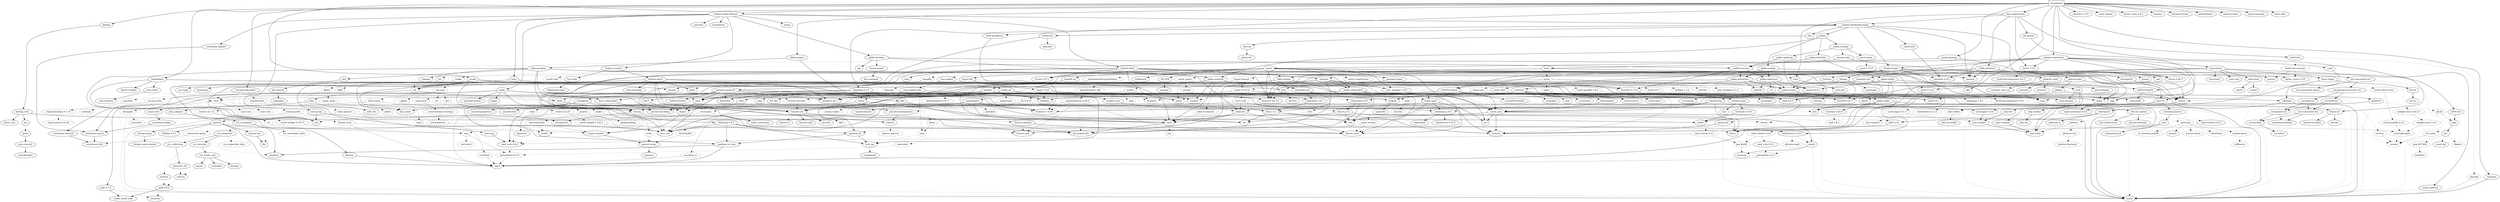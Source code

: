 digraph {
    0 [ label = "cat-gateway" shape = box]
    1 [ label = "anyhow" ]
    2 [ label = "base64 0.22.1" ]
    3 [ label = "bb8" ]
    4 [ label = "bb8-postgres" ]
    5 [ label = "bech32 0.11.0" ]
    6 [ label = "blake2b_simd" ]
    7 [ label = "build-info" ]
    8 [ label = "bytes" ]
    9 [ label = "c509-certificate" ]
    10 [ label = "cardano-blockchain-types" ]
    11 [ label = "cardano-chain-follower" ]
    12 [ label = "catalyst-signed-doc" ]
    13 [ label = "catalyst-types" ]
    14 [ label = "chrono" ]
    15 [ label = "clap" ]
    16 [ label = "const_format" ]
    17 [ label = "cpu-time" ]
    18 [ label = "crossbeam-skiplist" ]
    19 [ label = "darling" ]
    20 [ label = "dashmap 6.1.0" ]
    21 [ label = "derive_more 2.0.1" ]
    22 [ label = "dotenvy" ]
    23 [ label = "duration-string" ]
    24 [ label = "ed25519-dalek" ]
    25 [ label = "futures" ]
    26 [ label = "gethostname" ]
    27 [ label = "handlebars" ]
    28 [ label = "hex" ]
    29 [ label = "local-ip-address" ]
    30 [ label = "memory-stats" ]
    31 [ label = "mime" ]
    32 [ label = "minicbor 0.25.1" ]
    33 [ label = "minijinja" ]
    34 [ label = "moka" ]
    35 [ label = "num-bigint 0.4.6" ]
    36 [ label = "num-traits" ]
    37 [ label = "openssl" ]
    38 [ label = "pallas" ]
    39 [ label = "pallas-traverse" ]
    40 [ label = "panic-message" ]
    41 [ label = "poem" ]
    42 [ label = "poem-openapi" ]
    43 [ label = "prometheus" ]
    44 [ label = "rand 0.8.5" ]
    45 [ label = "rayon" ]
    46 [ label = "rbac-registration" ]
    47 [ label = "regex" ]
    48 [ label = "rust-embed" ]
    49 [ label = "scylla" ]
    50 [ label = "serde_json" ]
    51 [ label = "stats_alloc" ]
    52 [ label = "strum 0.26.3" ]
    53 [ label = "thiserror 1.0.69" ]
    54 [ label = "tokio" ]
    55 [ label = "tokio-postgres" ]
    56 [ label = "tracing" ]
    57 [ label = "tracing-subscriber" ]
    58 [ label = "ulid" ]
    59 [ label = "url" ]
    60 [ label = "uuid" ]
    61 [ label = "x509-cert" ]
    62 [ label = "futures-util" ]
    63 [ label = "parking_lot" ]
    64 [ label = "arrayref" ]
    65 [ label = "arrayvec" ]
    66 [ label = "constant_time_eq" ]
    67 [ label = "bincode" style = dashed]
    68 [ label = "build-info-common" style = dashed]
    69 [ label = "asn1-rs" ]
    70 [ label = "bimap" ]
    71 [ label = "oid" ]
    72 [ label = "oid-registry" ]
    73 [ label = "once_cell" ]
    74 [ label = "serde" ]
    75 [ label = "thiserror 2.0.12" ]
    76 [ label = "cbork-utils" ]
    77 [ label = "dirs" ]
    78 [ label = "ouroboros" ]
    79 [ label = "crossbeam-channel" ]
    80 [ label = "crossbeam-epoch" ]
    81 [ label = "hickory-resolver" ]
    82 [ label = "http 1.3.1" ]
    83 [ label = "humantime" ]
    84 [ label = "memx" ]
    85 [ label = "mithril-client" ]
    86 [ label = "pallas-crypto" ]
    87 [ label = "pallas-hardano" ]
    88 [ label = "tar" ]
    89 [ label = "tracing-log" ]
    90 [ label = "ureq" ]
    91 [ label = "zstd" ]
    92 [ label = "brotli 7.0.0" ]
    93 [ label = "coset" ]
    94 [ label = "ed25519-bip32" ]
    95 [ label = "jsonpath-rust" ]
    96 [ label = "jsonschema" ]
    97 [ label = "base64-url" ]
    98 [ label = "fluent-uri" ]
    99 [ label = "fmmap" ]
    100 [ label = "orx-concurrent-vec" ]
    101 [ label = "strum 0.27.1" ]
    102 [ label = "clap_builder" ]
    103 [ label = "crossbeam-utils" ]
    104 [ label = "darling_core" ]
    105 [ label = "cfg-if" ]
    106 [ label = "hashbrown 0.14.5" ]
    107 [ label = "lock_api" ]
    108 [ label = "parking_lot_core" ]
    109 [ label = "curve25519-dalek" ]
    110 [ label = "ed25519" ]
    111 [ label = "rand_core 0.6.4" ]
    112 [ label = "sha2" ]
    113 [ label = "subtle" ]
    114 [ label = "zeroize" style = dashed]
    115 [ label = "futures-channel" ]
    116 [ label = "futures-core" ]
    117 [ label = "futures-executor" style = dashed]
    118 [ label = "futures-io" ]
    119 [ label = "futures-sink" ]
    120 [ label = "futures-task" ]
    121 [ label = "derive_builder" ]
    122 [ label = "log" ]
    123 [ label = "num-order" ]
    124 [ label = "pest" ]
    125 [ label = "half 2.6.0" ]
    126 [ label = "async-lock" style = dashed]
    127 [ label = "event-listener" style = dashed]
    128 [ label = "portable-atomic" ]
    129 [ label = "smallvec" ]
    130 [ label = "tagptr" ]
    131 [ label = "num-integer" ]
    132 [ label = "bitflags 2.9.1" ]
    133 [ label = "foreign-types" ]
    134 [ label = "libc" ]
    135 [ label = "openssl-sys" ]
    136 [ label = "pallas-addresses" ]
    137 [ label = "pallas-codec" ]
    138 [ label = "pallas-configs" ]
    139 [ label = "pallas-network" ]
    140 [ label = "pallas-primitives" ]
    141 [ label = "pallas-txbuilder" ]
    142 [ label = "pallas-utxorpc" ]
    143 [ label = "itertools 0.13.0" ]
    144 [ label = "async-compression" style = dashed]
    145 [ label = "cookie" style = dashed]
    146 [ label = "headers" ]
    147 [ label = "http-body-util" ]
    148 [ label = "hyper 1.6.0" ]
    149 [ label = "hyper-util" ]
    150 [ label = "mime_guess" style = dashed]
    151 [ label = "multer" style = dashed]
    152 [ label = "opentelemetry 0.27.1" style = dashed]
    153 [ label = "opentelemetry-prometheus" style = dashed]
    154 [ label = "percent-encoding" ]
    155 [ label = "pin-project-lite" ]
    156 [ label = "quick-xml" ]
    157 [ label = "rfc7239" ]
    158 [ label = "serde_urlencoded" ]
    159 [ label = "serde_yaml" ]
    160 [ label = "sync_wrapper 1.0.2" ]
    161 [ label = "tempfile" style = dashed]
    162 [ label = "time" style = dashed]
    163 [ label = "tokio-stream" ]
    164 [ label = "tokio-util" ]
    165 [ label = "wildmatch" ]
    166 [ label = "derive_more 1.0.0" ]
    167 [ label = "indexmap 2.9.0" ]
    168 [ label = "fnv" ]
    169 [ label = "lazy_static" ]
    170 [ label = "memchr" ]
    171 [ label = "protobuf" style = dashed]
    172 [ label = "rand_chacha 0.3.1" style = dashed]
    173 [ label = "either" ]
    174 [ label = "rayon-core" ]
    175 [ label = "der-parser" ]
    176 [ label = "aho-corasick" style = dashed]
    177 [ label = "regex-automata 0.4.9" ]
    178 [ label = "regex-syntax 0.8.5" ]
    179 [ label = "rust-embed-utils" ]
    180 [ label = "walkdir" ]
    181 [ label = "arc-swap" ]
    182 [ label = "byteorder" ]
    183 [ label = "dashmap 5.5.3" ]
    184 [ label = "histogram" ]
    185 [ label = "lz4_flex" ]
    186 [ label = "rand_pcg" ]
    187 [ label = "scylla-cql" ]
    188 [ label = "snap" ]
    189 [ label = "socket2" ]
    190 [ label = "tokio-openssl" style = dashed]
    191 [ label = "itoa" ]
    192 [ label = "ryu" ]
    193 [ label = "mio" style = dashed]
    194 [ label = "fallible-iterator" ]
    195 [ label = "phf" ]
    196 [ label = "postgres-protocol" ]
    197 [ label = "postgres-types" ]
    198 [ label = "rand 0.9.1" ]
    199 [ label = "whoami" ]
    200 [ label = "tracing-core" ]
    201 [ label = "matchers" style = dashed]
    202 [ label = "nu-ansi-term" style = dashed]
    203 [ label = "sharded-slab" style = dashed]
    204 [ label = "thread_local" style = dashed]
    205 [ label = "tracing-serde" style = dashed]
    206 [ label = "form_urlencoded" ]
    207 [ label = "idna" ]
    208 [ label = "const-oid" ]
    209 [ label = "der" ]
    210 [ label = "spki" ]
    211 [ label = "tls_codec" style = dashed]
    212 [ label = "pin-utils" ]
    213 [ label = "slab" style = dashed]
    214 [ label = "semver" ]
    215 [ label = "nom" ]
    216 [ label = "rusticata-macros" ]
    217 [ label = "dirs-sys" ]
    218 [ label = "aliasable" ]
    219 [ label = "static_assertions" ]
    220 [ label = "hickory-proto" ]
    221 [ label = "lru-cache" ]
    222 [ label = "resolv-conf" style = dashed]
    223 [ label = "rustls 0.21.12" style = dashed]
    224 [ label = "tokio-rustls" style = dashed]
    225 [ label = "flate2" style = dashed]
    226 [ label = "flume" style = dashed]
    227 [ label = "reqwest" ]
    228 [ label = "slog" ]
    229 [ label = "cryptoxide" ]
    230 [ label = "binary-layout" ]
    231 [ label = "tap" ]
    232 [ label = "filetime" ]
    233 [ label = "rustls 0.23.27" style = dashed]
    234 [ label = "rustls-native-certs" style = dashed]
    235 [ label = "rustls-pki-types" style = dashed]
    236 [ label = "webpki-roots 0.26.11" style = dashed]
    237 [ label = "zstd-safe" ]
    238 [ label = "alloc-no-stdlib" ]
    239 [ label = "alloc-stdlib" style = dashed]
    240 [ label = "brotli-decompressor 4.0.3" ]
    241 [ label = "ciborium" ]
    242 [ label = "ciborium-io" ]
    243 [ label = "ahash" ]
    244 [ label = "bytecount" ]
    245 [ label = "email_address" ]
    246 [ label = "fancy-regex" ]
    247 [ label = "fraction" ]
    248 [ label = "num-cmp" ]
    249 [ label = "referencing" ]
    250 [ label = "uuid-simd" ]
    251 [ label = "borrow-or-share" ]
    252 [ label = "ref-cast" ]
    253 [ label = "fs4" style = dashed]
    254 [ label = "memmap2" ]
    255 [ label = "parse-display" ]
    256 [ label = "orx-concurrent-option" ]
    257 [ label = "orx-fixed-vec" ]
    258 [ label = "orx-pinned-concurrent-col" ]
    259 [ label = "orx-pinned-vec" ]
    260 [ label = "orx-pseudo-default" ]
    261 [ label = "orx-split-vec" ]
    262 [ label = "anstream" style = dashed]
    263 [ label = "anstyle" ]
    264 [ label = "clap_lex" ]
    265 [ label = "strsim" style = dashed]
    266 [ label = "ident_case" ]
    267 [ label = "proc-macro2" ]
    268 [ label = "quote" ]
    269 [ label = "syn" ]
    270 [ label = "allocator-api2" style = dashed]
    271 [ label = "scopeguard" ]
    272 [ label = "digest" ]
    273 [ label = "pkcs8" style = dashed]
    274 [ label = "signature" ]
    275 [ label = "getrandom 0.2.16" style = dashed]
    276 [ label = "num-modular" ]
    277 [ label = "ucd-trie" ]
    278 [ label = "event-listener-strategy" style = dashed]
    279 [ label = "concurrent-queue" style = dashed]
    280 [ label = "foreign-types-shared" ]
    281 [ label = "base58" ]
    282 [ label = "bech32 0.9.1" ]
    283 [ label = "crc" ]
    284 [ label = "minicbor 0.20.0" ]
    285 [ label = "num-rational" ]
    286 [ label = "serde_with" ]
    287 [ label = "criterion" ]
    288 [ label = "pallas-wallet" ]
    289 [ label = "pallas-applying" ]
    290 [ label = "prost-types" ]
    291 [ label = "utxorpc-spec" ]
    292 [ label = "brotli 8.0.1" style = dashed]
    293 [ label = "aes-gcm" style = dashed]
    294 [ label = "hkdf" style = dashed]
    295 [ label = "hmac" ]
    296 [ label = "headers-core" ]
    297 [ label = "httpdate" ]
    298 [ label = "sha1" ]
    299 [ label = "http-body 1.0.1" ]
    300 [ label = "h2 0.4.10" style = dashed]
    301 [ label = "httparse" style = dashed]
    302 [ label = "want" style = dashed]
    303 [ label = "ipnet" ]
    304 [ label = "tower-service" ]
    305 [ label = "unicase" style = dashed]
    306 [ label = "encoding_rs" style = dashed]
    307 [ label = "spin" style = dashed]
    308 [ label = "opentelemetry 0.24.0" style = dashed]
    309 [ label = "opentelemetry_sdk" style = dashed]
    310 [ label = "uncased" ]
    311 [ label = "unsafe-libyaml" ]
    312 [ label = "fastrand" style = dashed]
    313 [ label = "deranged" style = dashed]
    314 [ label = "num-conv" style = dashed]
    315 [ label = "powerfmt" style = dashed]
    316 [ label = "time-core" style = dashed]
    317 [ label = "equivalent" ]
    318 [ label = "hashbrown 0.15.4" ]
    319 [ label = "ppv-lite86" style = dashed]
    320 [ label = "crossbeam-deque" ]
    321 [ label = "same-file" ]
    322 [ label = "twox-hash" style = dashed]
    323 [ label = "bigdecimal" style = dashed]
    324 [ label = "num-bigint 0.3.3" style = dashed]
    325 [ label = "secrecy" style = dashed]
    326 [ label = "stable_deref_trait" ]
    327 [ label = "yoke 0.7.5" ]
    328 [ label = "phf_shared" ]
    329 [ label = "md-5" ]
    330 [ label = "stringprep" ]
    331 [ label = "rand_chacha 0.9.0" style = dashed]
    332 [ label = "rand_core 0.9.3" ]
    333 [ label = "regex-automata 0.1.10" style = dashed]
    334 [ label = "overload" style = dashed]
    335 [ label = "idna_adapter" ]
    336 [ label = "utf8_iter" ]
    337 [ label = "flagset" style = dashed]
    338 [ label = "pem-rfc7468" style = dashed]
    339 [ label = "base64ct" style = dashed]
    340 [ label = "minimal-lexical" ]
    341 [ label = "option-ext" ]
    342 [ label = "data-encoding" ]
    343 [ label = "rustls-pemfile 1.0.4" style = dashed]
    344 [ label = "tinyvec" ]
    345 [ label = "linked-hash-map" ]
    346 [ label = "ring" style = dashed]
    347 [ label = "rustls-webpki 0.101.7" style = dashed]
    348 [ label = "sct" style = dashed]
    349 [ label = "crc32fast" style = dashed]
    350 [ label = "miniz_oxide" style = dashed]
    351 [ label = "nanorand" style = dashed]
    352 [ label = "doc-comment" ]
    353 [ label = "rustls-webpki 0.103.3" style = dashed]
    354 [ label = "rustls-pemfile 2.2.0" style = dashed]
    355 [ label = "webpki-roots 1.0.0" style = dashed]
    356 [ label = "zstd-sys" ]
    357 [ label = "ciborium-ll" ]
    358 [ label = "getrandom 0.3.3" style = dashed]
    359 [ label = "zerocopy" ]
    360 [ label = "bit-set" ]
    361 [ label = "num" ]
    362 [ label = "outref" ]
    363 [ label = "vsimd" ]
    364 [ label = "orx-concurrent-iter" ]
    365 [ label = "orx-iterable" ]
    366 [ label = "anstyle-parse" style = dashed]
    367 [ label = "anstyle-query" style = dashed]
    368 [ label = "colorchoice" style = dashed]
    369 [ label = "is_terminal_polyfill" style = dashed]
    370 [ label = "utf8parse" style = dashed]
    371 [ label = "unicode-ident" ]
    372 [ label = "block-buffer" style = dashed]
    373 [ label = "crypto-common" ]
    374 [ label = "crc-catalog" ]
    375 [ label = "half 1.8.3" style = dashed]
    376 [ label = "indexmap 1.9.3" style = dashed]
    377 [ label = "anes" ]
    378 [ label = "cast" ]
    379 [ label = "criterion-plot" ]
    380 [ label = "is-terminal" ]
    381 [ label = "itertools 0.10.5" ]
    382 [ label = "oorandom" ]
    383 [ label = "plotters" style = dashed]
    384 [ label = "tinytemplate" ]
    385 [ label = "bip39" ]
    386 [ label = "prost 0.13.5" ]
    387 [ label = "pbjson" ]
    388 [ label = "pbjson-types" ]
    389 [ label = "prost 0.12.6" ]
    390 [ label = "tonic" ]
    391 [ label = "brotli-decompressor 5.0.0" style = dashed]
    392 [ label = "aead" style = dashed]
    393 [ label = "aes" style = dashed]
    394 [ label = "cipher" style = dashed]
    395 [ label = "ctr" style = dashed]
    396 [ label = "ghash" style = dashed]
    397 [ label = "atomic-waker" style = dashed]
    398 [ label = "try-lock" style = dashed]
    399 [ label = "glob" style = dashed]
    400 [ label = "libm" style = dashed]
    401 [ label = "zerofrom" ]
    402 [ label = "siphasher" ]
    403 [ label = "unicode-bidi" ]
    404 [ label = "unicode-normalization" ]
    405 [ label = "unicode-properties" ]
    406 [ label = "regex-syntax 0.6.29" style = dashed]
    407 [ label = "icu_normalizer" ]
    408 [ label = "icu_properties" ]
    409 [ label = "base64 0.21.7" ]
    410 [ label = "tinyvec_macros" style = dashed]
    411 [ label = "untrusted" style = dashed]
    412 [ label = "adler2" style = dashed]
    413 [ label = "bit-vec" ]
    414 [ label = "num-complex" ]
    415 [ label = "num-iter" ]
    416 [ label = "orx-self-or" ]
    417 [ label = "generic-array" ]
    418 [ label = "typenum" ]
    419 [ label = "hashbrown 0.12.3" style = dashed]
    420 [ label = "plotters-backend" style = dashed]
    421 [ label = "plotters-svg" style = dashed]
    422 [ label = "bitcoin_hashes" ]
    423 [ label = "async-stream" style = dashed]
    424 [ label = "axum" style = dashed]
    425 [ label = "h2 0.3.26" style = dashed]
    426 [ label = "http 0.2.12" ]
    427 [ label = "http-body 0.4.6" ]
    428 [ label = "hyper 0.14.32" style = dashed]
    429 [ label = "hyper-timeout" style = dashed]
    430 [ label = "pin-project" ]
    431 [ label = "tower" style = dashed]
    432 [ label = "tower-layer" ]
    433 [ label = "inout" style = dashed]
    434 [ label = "opaque-debug" style = dashed]
    435 [ label = "polyval" style = dashed]
    436 [ label = "icu_collections" ]
    437 [ label = "icu_normalizer_data" style = dashed]
    438 [ label = "icu_provider" ]
    439 [ label = "zerovec" ]
    440 [ label = "icu_locale_core" ]
    441 [ label = "icu_properties_data" style = dashed]
    442 [ label = "potential_utf" ]
    443 [ label = "zerotrie" ]
    444 [ label = "bitcoin-internals" ]
    445 [ label = "hex-conservative" ]
    446 [ label = "axum-core" style = dashed]
    447 [ label = "bitflags 1.3.2" style = dashed]
    448 [ label = "matchit" style = dashed]
    449 [ label = "sync_wrapper 0.1.2" style = dashed]
    450 [ label = "tokio-io-timeout" style = dashed]
    451 [ label = "universal-hash" style = dashed]
    452 [ label = "yoke 0.8.0" ]
    453 [ label = "tinystr" ]
    454 [ label = "writeable" ]
    455 [ label = "litemap" ]
    0 -> 4 [ ]
    0 -> 5 [ ]
    0 -> 7 [ ]
    0 -> 11 [ ]
    0 -> 12 [ ]
    0 -> 16 [ ]
    0 -> 19 [ ]
    0 -> 21 [ ]
    0 -> 22 [ ]
    0 -> 23 [ ]
    0 -> 26 [ ]
    0 -> 27 [ ]
    0 -> 29 [ ]
    0 -> 30 [ ]
    0 -> 33 [ ]
    0 -> 40 [ ]
    0 -> 42 [ ]
    0 -> 46 [ ]
    0 -> 49 [ ]
    0 -> 51 [ ]
    0 -> 57 [ ]
    0 -> 58 [ ]
    3 -> 62 [ ]
    3 -> 54 [ ]
    4 -> 3 [ ]
    4 -> 55 [ ]
    6 -> 64 [ ]
    6 -> 65 [ ]
    6 -> 66 [ ]
    7 -> 67 [ style = dotted]
    7 -> 68 [ style = dotted]
    9 -> 1 [ ]
    9 -> 70 [ ]
    9 -> 24 [ ]
    9 -> 28 [ ]
    9 -> 32 [ ]
    9 -> 71 [ ]
    9 -> 72 [ ]
    9 -> 73 [ ]
    9 -> 47 [ ]
    9 -> 52 [ ]
    9 -> 75 [ ]
    10 -> 1 [ ]
    10 -> 13 [ ]
    10 -> 76 [ ]
    10 -> 20 [ ]
    10 -> 77 [ ]
    10 -> 78 [ ]
    10 -> 38 [ ]
    10 -> 52 [ ]
    11 -> 10 [ ]
    11 -> 17 [ ]
    11 -> 18 [ ]
    11 -> 81 [ ]
    11 -> 83 [ ]
    11 -> 84 [ ]
    11 -> 85 [ ]
    11 -> 34 [ ]
    11 -> 87 [ ]
    11 -> 89 [ ]
    11 -> 90 [ ]
    12 -> 1 [ ]
    12 -> 92 [ ]
    12 -> 13 [ ]
    12 -> 15 [ ]
    12 -> 93 [ ]
    12 -> 94 [ ]
    12 -> 25 [ ]
    12 -> 95 [ ]
    12 -> 96 [ ]
    12 -> 52 [ ]
    13 -> 97 [ ]
    13 -> 6 [ ]
    13 -> 14 [ ]
    13 -> 24 [ ]
    13 -> 98 [ ]
    13 -> 99 [ ]
    13 -> 32 [ ]
    13 -> 100 [ ]
    13 -> 86 [ ]
    13 -> 101 [ ]
    13 -> 75 [ ]
    13 -> 56 [ ]
    13 -> 60 [ ]
    14 -> 36 [ ]
    14 -> 74 [ style = dotted]
    15 -> 102 [ ]
    18 -> 80 [ ]
    19 -> 104 [ ]
    20 -> 106 [ ]
    20 -> 107 [ ]
    20 -> 73 [ ]
    20 -> 108 [ ]
    20 -> 45 [ style = dotted]
    24 -> 109 [ ]
    24 -> 110 [ ]
    24 -> 112 [ ]
    25 -> 117 [ style = dotted]
    27 -> 121 [ ]
    27 -> 122 [ ]
    27 -> 123 [ ]
    27 -> 124 [ ]
    27 -> 50 [ ]
    29 -> 53 [ ]
    32 -> 125 [ style = dotted]
    33 -> 74 [ ]
    34 -> 126 [ style = dotted]
    34 -> 79 [ ]
    34 -> 80 [ ]
    34 -> 62 [ style = dotted]
    34 -> 63 [ ]
    34 -> 128 [ ]
    34 -> 130 [ ]
    34 -> 53 [ ]
    34 -> 60 [ ]
    35 -> 131 [ ]
    37 -> 132 [ ]
    37 -> 105 [ ]
    37 -> 133 [ ]
    37 -> 73 [ ]
    37 -> 135 [ ]
    38 -> 138 [ ]
    38 -> 139 [ ]
    38 -> 141 [ ]
    38 -> 142 [ ]
    39 -> 143 [ ]
    39 -> 136 [ ]
    39 -> 140 [ ]
    41 -> 144 [ style = dotted]
    41 -> 14 [ style = dotted]
    41 -> 145 [ style = dotted]
    41 -> 146 [ ]
    41 -> 28 [ style = dotted]
    41 -> 147 [ ]
    41 -> 149 [ ]
    41 -> 150 [ style = dotted]
    41 -> 151 [ style = dotted]
    41 -> 152 [ style = dotted]
    41 -> 153 [ style = dotted]
    41 -> 156 [ style = dotted]
    41 -> 47 [ ]
    41 -> 157 [ ]
    41 -> 48 [ style = dotted]
    41 -> 50 [ ]
    41 -> 158 [ ]
    41 -> 159 [ style = dotted]
    41 -> 160 [ ]
    41 -> 161 [ style = dotted]
    41 -> 75 [ ]
    41 -> 163 [ style = dotted]
    41 -> 165 [ ]
    42 -> 166 [ ]
    42 -> 41 [ ]
    42 -> 59 [ style = dotted]
    42 -> 60 [ style = dotted]
    43 -> 168 [ ]
    43 -> 169 [ ]
    43 -> 170 [ ]
    43 -> 63 [ ]
    43 -> 171 [ style = dotted]
    43 -> 53 [ ]
    44 -> 172 [ style = dotted]
    45 -> 173 [ ]
    45 -> 174 [ ]
    46 -> 92 [ ]
    46 -> 9 [ ]
    46 -> 10 [ ]
    46 -> 175 [ ]
    46 -> 61 [ ]
    46 -> 91 [ ]
    47 -> 177 [ ]
    48 -> 179 [ ]
    49 -> 181 [ ]
    49 -> 2 [ style = dotted]
    49 -> 183 [ ]
    49 -> 25 [ ]
    49 -> 184 [ ]
    49 -> 143 [ ]
    49 -> 169 [ ]
    49 -> 44 [ ]
    49 -> 186 [ ]
    49 -> 187 [ ]
    49 -> 159 [ style = dotted]
    49 -> 189 [ ]
    49 -> 190 [ style = dotted]
    49 -> 56 [ ]
    49 -> 59 [ style = dotted]
    50 -> 191 [ ]
    50 -> 170 [ ]
    50 -> 192 [ ]
    50 -> 74 [ ]
    54 -> 8 [ style = dotted]
    54 -> 193 [ style = dotted]
    54 -> 63 [ style = dotted]
    54 -> 155 [ ]
    55 -> 62 [ ]
    55 -> 122 [ ]
    55 -> 154 [ ]
    55 -> 195 [ ]
    55 -> 197 [ ]
    55 -> 164 [ ]
    55 -> 199 [ ]
    56 -> 122 [ style = dotted]
    56 -> 155 [ ]
    56 -> 200 [ ]
    57 -> 201 [ style = dotted]
    57 -> 202 [ style = dotted]
    57 -> 47 [ style = dotted]
    57 -> 50 [ style = dotted]
    57 -> 203 [ style = dotted]
    57 -> 129 [ style = dotted]
    57 -> 204 [ style = dotted]
    57 -> 162 [ style = dotted]
    57 -> 56 [ style = dotted]
    57 -> 89 [ style = dotted]
    57 -> 205 [ style = dotted]
    58 -> 198 [ style = dotted]
    58 -> 60 [ style = dotted]
    59 -> 206 [ ]
    59 -> 207 [ ]
    60 -> 74 [ style = dotted]
    61 -> 210 [ ]
    61 -> 211 [ style = dotted]
    62 -> 115 [ style = dotted]
    62 -> 118 [ style = dotted]
    62 -> 120 [ ]
    62 -> 170 [ style = dotted]
    62 -> 155 [ ]
    62 -> 212 [ ]
    62 -> 213 [ style = dotted]
    63 -> 107 [ ]
    63 -> 108 [ ]
    67 -> 74 [ style = dashed]
    68 -> 14 [ style = dashed]
    68 -> 166 [ style = dashed]
    68 -> 214 [ style = dashed]
    69 -> 36 [ ]
    69 -> 216 [ ]
    69 -> 53 [ ]
    72 -> 69 [ ]
    76 -> 32 [ ]
    77 -> 217 [ ]
    78 -> 218 [ ]
    78 -> 219 [ ]
    79 -> 103 [ ]
    80 -> 103 [ ]
    81 -> 220 [ ]
    81 -> 221 [ ]
    81 -> 222 [ style = dotted]
    82 -> 8 [ ]
    82 -> 168 [ ]
    82 -> 191 [ ]
    85 -> 1 [ ]
    85 -> 14 [ ]
    85 -> 225 [ style = dotted]
    85 -> 226 [ style = dotted]
    85 -> 25 [ ]
    85 -> 227 [ ]
    85 -> 214 [ ]
    85 -> 228 [ ]
    85 -> 101 [ ]
    85 -> 88 [ style = dotted]
    85 -> 75 [ ]
    85 -> 54 [ ]
    85 -> 60 [ ]
    85 -> 91 [ style = dotted]
    86 -> 229 [ ]
    86 -> 137 [ ]
    86 -> 111 [ ]
    87 -> 230 [ ]
    87 -> 139 [ ]
    87 -> 39 [ ]
    87 -> 231 [ ]
    88 -> 232 [ ]
    89 -> 122 [ ]
    89 -> 200 [ ]
    90 -> 2 [ ]
    90 -> 225 [ style = dotted]
    90 -> 233 [ style = dotted]
    90 -> 234 [ style = dotted]
    90 -> 59 [ ]
    90 -> 236 [ style = dotted]
    91 -> 237 [ ]
    92 -> 240 [ ]
    93 -> 241 [ ]
    94 -> 229 [ ]
    95 -> 124 [ ]
    95 -> 47 [ ]
    95 -> 50 [ ]
    96 -> 244 [ ]
    96 -> 245 [ ]
    96 -> 246 [ ]
    96 -> 247 [ ]
    96 -> 248 [ ]
    96 -> 249 [ ]
    96 -> 227 [ style = dotted]
    96 -> 250 [ ]
    97 -> 2 [ ]
    98 -> 251 [ ]
    98 -> 252 [ ]
    98 -> 74 [ style = dotted]
    99 -> 182 [ ]
    99 -> 253 [ style = dotted]
    99 -> 254 [ ]
    99 -> 255 [ ]
    100 -> 256 [ ]
    100 -> 258 [ ]
    100 -> 74 [ style = dotted]
    102 -> 262 [ style = dotted]
    102 -> 264 [ ]
    102 -> 265 [ style = dotted]
    104 -> 168 [ ]
    104 -> 266 [ ]
    104 -> 265 [ style = dotted]
    104 -> 269 [ ]
    106 -> 243 [ style = dotted]
    106 -> 270 [ style = dotted]
    107 -> 271 [ ]
    108 -> 105 [ ]
    108 -> 129 [ ]
    109 -> 272 [ style = dotted]
    109 -> 114 [ style = dotted]
    110 -> 273 [ style = dotted]
    110 -> 74 [ style = dotted]
    110 -> 274 [ ]
    111 -> 275 [ style = dotted]
    112 -> 272 [ ]
    115 -> 116 [ ]
    115 -> 119 [ style = dotted]
    117 -> 62 [ style = dashed]
    123 -> 276 [ ]
    124 -> 170 [ style = dotted]
    124 -> 75 [ style = dotted]
    124 -> 277 [ ]
    125 -> 105 [ ]
    126 -> 278 [ style = dashed]
    127 -> 279 [ style = dashed]
    127 -> 155 [ style = dashed]
    131 -> 36 [ ]
    133 -> 280 [ ]
    135 -> 134 [ ]
    136 -> 281 [ ]
    136 -> 282 [ ]
    136 -> 283 [ ]
    136 -> 86 [ ]
    137 -> 28 [ ]
    137 -> 284 [ ]
    137 -> 74 [ ]
    137 -> 53 [ ]
    138 -> 285 [ ]
    138 -> 136 [ ]
    138 -> 140 [ ]
    138 -> 286 [ ]
    139 -> 182 [ ]
    139 -> 143 [ ]
    139 -> 86 [ ]
    139 -> 44 [ ]
    139 -> 189 [ ]
    139 -> 54 [ ]
    139 -> 56 [ ]
    140 -> 281 [ ]
    140 -> 282 [ ]
    140 -> 287 [ ]
    140 -> 122 [ ]
    140 -> 86 [ ]
    141 -> 39 [ ]
    141 -> 288 [ ]
    142 -> 289 [ ]
    142 -> 290 [ ]
    142 -> 291 [ ]
    143 -> 173 [ ]
    144 -> 292 [ style = dotted]
    144 -> 225 [ style = dotted]
    144 -> 116 [ style = dashed]
    144 -> 170 [ style = dashed]
    144 -> 54 [ style = dotted]
    145 -> 293 [ style = dotted]
    145 -> 2 [ style = dotted]
    145 -> 294 [ style = dotted]
    145 -> 154 [ style = dotted]
    145 -> 44 [ style = dotted]
    145 -> 112 [ style = dotted]
    145 -> 162 [ style = dashed]
    146 -> 2 [ ]
    146 -> 296 [ ]
    146 -> 297 [ ]
    146 -> 31 [ ]
    146 -> 298 [ ]
    147 -> 116 [ ]
    147 -> 299 [ ]
    147 -> 155 [ ]
    148 -> 62 [ style = dotted]
    148 -> 300 [ style = dotted]
    148 -> 299 [ ]
    148 -> 301 [ style = dotted]
    148 -> 297 [ style = dotted]
    148 -> 302 [ style = dotted]
    149 -> 2 [ style = dotted]
    149 -> 148 [ ]
    149 -> 303 [ style = dotted]
    149 -> 134 [ style = dotted]
    149 -> 154 [ style = dotted]
    149 -> 189 [ style = dotted]
    149 -> 304 [ style = dotted]
    150 -> 31 [ style = dashed]
    150 -> 305 [ style = dashed]
    151 -> 306 [ style = dashed]
    151 -> 62 [ style = dashed]
    151 -> 82 [ style = dashed]
    151 -> 301 [ style = dashed]
    151 -> 31 [ style = dashed]
    151 -> 307 [ style = dashed]
    151 -> 54 [ style = dotted]
    152 -> 116 [ style = dotted]
    152 -> 119 [ style = dotted]
    152 -> 53 [ style = dotted]
    152 -> 56 [ style = dotted]
    153 -> 309 [ style = dashed]
    153 -> 43 [ style = dashed]
    156 -> 170 [ ]
    156 -> 74 [ style = dotted]
    157 -> 310 [ ]
    158 -> 206 [ ]
    158 -> 191 [ ]
    158 -> 192 [ ]
    158 -> 74 [ ]
    159 -> 167 [ ]
    159 -> 191 [ ]
    159 -> 192 [ ]
    159 -> 311 [ ]
    160 -> 116 [ style = dotted]
    161 -> 312 [ style = dashed]
    161 -> 73 [ style = dashed]
    162 -> 313 [ style = dashed]
    162 -> 191 [ style = dotted]
    162 -> 314 [ style = dashed]
    162 -> 316 [ style = dashed]
    163 -> 116 [ ]
    163 -> 54 [ ]
    164 -> 116 [ ]
    164 -> 119 [ ]
    164 -> 54 [ ]
    167 -> 317 [ ]
    167 -> 318 [ ]
    167 -> 74 [ style = dotted]
    172 -> 319 [ style = dashed]
    172 -> 111 [ style = dashed]
    174 -> 320 [ ]
    175 -> 69 [ ]
    176 -> 170 [ style = dotted]
    177 -> 176 [ style = dotted]
    177 -> 178 [ style = dotted]
    179 -> 112 [ ]
    179 -> 180 [ ]
    180 -> 321 [ ]
    183 -> 106 [ ]
    183 -> 107 [ ]
    183 -> 73 [ ]
    183 -> 108 [ ]
    185 -> 322 [ style = dotted]
    186 -> 111 [ ]
    187 -> 323 [ style = dotted]
    187 -> 182 [ ]
    187 -> 14 [ style = dotted]
    187 -> 185 [ ]
    187 -> 324 [ style = dotted]
    187 -> 325 [ style = dotted]
    187 -> 188 [ ]
    187 -> 75 [ ]
    187 -> 162 [ style = dotted]
    187 -> 54 [ ]
    187 -> 60 [ ]
    187 -> 327 [ ]
    190 -> 37 [ style = dashed]
    190 -> 54 [ style = dashed]
    195 -> 328 [ ]
    196 -> 2 [ ]
    196 -> 182 [ ]
    196 -> 8 [ ]
    196 -> 194 [ ]
    196 -> 295 [ ]
    196 -> 329 [ ]
    196 -> 170 [ ]
    196 -> 198 [ ]
    196 -> 112 [ ]
    196 -> 330 [ ]
    197 -> 14 [ style = dotted]
    197 -> 196 [ ]
    197 -> 50 [ style = dotted]
    197 -> 162 [ style = dotted]
    197 -> 60 [ style = dotted]
    198 -> 331 [ style = dotted]
    200 -> 73 [ style = dotted]
    201 -> 333 [ style = dashed]
    202 -> 334 [ style = dashed]
    203 -> 169 [ style = dashed]
    204 -> 105 [ style = dashed]
    204 -> 73 [ style = dashed]
    205 -> 74 [ style = dashed]
    205 -> 200 [ style = dashed]
    206 -> 154 [ ]
    207 -> 335 [ ]
    207 -> 336 [ ]
    209 -> 208 [ style = dotted]
    209 -> 337 [ style = dotted]
    209 -> 338 [ style = dotted]
    209 -> 114 [ style = dotted]
    210 -> 209 [ ]
    211 -> 114 [ style = dashed]
    214 -> 74 [ style = dotted]
    215 -> 170 [ ]
    215 -> 340 [ ]
    216 -> 215 [ ]
    217 -> 341 [ ]
    220 -> 342 [ ]
    220 -> 62 [ ]
    220 -> 303 [ ]
    220 -> 44 [ ]
    220 -> 343 [ style = dotted]
    220 -> 53 [ ]
    220 -> 344 [ ]
    220 -> 224 [ style = dotted]
    220 -> 56 [ ]
    220 -> 59 [ ]
    221 -> 345 [ ]
    223 -> 122 [ style = dotted]
    223 -> 347 [ style = dashed]
    223 -> 348 [ style = dashed]
    224 -> 223 [ style = dashed]
    224 -> 54 [ style = dashed]
    225 -> 349 [ style = dashed]
    225 -> 350 [ style = dotted]
    226 -> 116 [ style = dotted]
    226 -> 119 [ style = dotted]
    226 -> 351 [ style = dotted]
    226 -> 307 [ style = dashed]
    227 -> 2 [ ]
    227 -> 62 [ style = dotted]
    227 -> 82 [ ]
    227 -> 50 [ style = dotted]
    227 -> 158 [ ]
    227 -> 160 [ ]
    227 -> 304 [ ]
    227 -> 59 [ ]
    230 -> 352 [ ]
    232 -> 105 [ ]
    233 -> 122 [ style = dotted]
    233 -> 73 [ style = dashed]
    233 -> 353 [ style = dashed]
    233 -> 113 [ style = dashed]
    234 -> 354 [ style = dashed]
    235 -> 114 [ style = dotted]
    236 -> 355 [ style = dashed]
    237 -> 356 [ ]
    239 -> 238 [ style = dashed]
    240 -> 239 [ style = dotted]
    241 -> 357 [ ]
    241 -> 74 [ ]
    243 -> 358 [ style = dotted]
    243 -> 74 [ style = dotted]
    243 -> 359 [ ]
    245 -> 74 [ style = dotted]
    246 -> 360 [ ]
    246 -> 177 [ ]
    247 -> 169 [ style = dotted]
    247 -> 361 [ ]
    249 -> 243 [ ]
    249 -> 98 [ ]
    249 -> 73 [ ]
    249 -> 154 [ ]
    249 -> 50 [ ]
    250 -> 362 [ ]
    250 -> 60 [ style = dotted]
    250 -> 363 [ ]
    253 -> 54 [ style = dotted]
    255 -> 47 [ style = dotted]
    257 -> 364 [ ]
    257 -> 259 [ ]
    258 -> 257 [ ]
    258 -> 261 [ ]
    259 -> 365 [ ]
    259 -> 260 [ ]
    261 -> 364 [ ]
    261 -> 259 [ ]
    262 -> 263 [ style = dashed]
    262 -> 366 [ style = dashed]
    262 -> 367 [ style = dotted]
    262 -> 368 [ style = dashed]
    262 -> 369 [ style = dashed]
    267 -> 371 [ ]
    268 -> 267 [ ]
    269 -> 268 [ style = dotted]
    272 -> 372 [ style = dotted]
    272 -> 373 [ ]
    272 -> 113 [ style = dotted]
    273 -> 210 [ style = dashed]
    274 -> 111 [ style = dotted]
    275 -> 105 [ style = dashed]
    278 -> 127 [ style = dashed]
    279 -> 103 [ style = dashed]
    283 -> 374 [ ]
    284 -> 375 [ style = dotted]
    285 -> 35 [ style = dotted]
    286 -> 2 [ style = dotted]
    286 -> 14 [ style = dotted]
    286 -> 28 [ style = dotted]
    286 -> 376 [ style = dotted]
    286 -> 167 [ style = dotted]
    286 -> 50 [ style = dotted]
    286 -> 162 [ style = dotted]
    287 -> 377 [ ]
    287 -> 241 [ ]
    287 -> 15 [ ]
    287 -> 379 [ ]
    287 -> 380 [ ]
    287 -> 73 [ ]
    287 -> 382 [ ]
    287 -> 383 [ style = dotted]
    287 -> 45 [ style = dotted]
    287 -> 47 [ ]
    287 -> 384 [ ]
    287 -> 180 [ ]
    288 -> 282 [ ]
    288 -> 385 [ ]
    288 -> 94 [ ]
    288 -> 86 [ ]
    288 -> 44 [ ]
    289 -> 39 [ ]
    289 -> 44 [ ]
    290 -> 386 [ ]
    291 -> 388 [ ]
    291 -> 390 [ ]
    292 -> 391 [ style = dashed]
    293 -> 392 [ style = dashed]
    293 -> 393 [ style = dotted]
    293 -> 395 [ style = dashed]
    293 -> 396 [ style = dashed]
    294 -> 295 [ style = dashed]
    295 -> 272 [ ]
    296 -> 82 [ ]
    298 -> 272 [ ]
    299 -> 82 [ ]
    300 -> 397 [ style = dashed]
    300 -> 82 [ style = dashed]
    300 -> 167 [ style = dashed]
    300 -> 213 [ style = dashed]
    300 -> 164 [ style = dashed]
    300 -> 56 [ style = dashed]
    302 -> 398 [ style = dashed]
    306 -> 105 [ style = dashed]
    307 -> 107 [ style = dotted]
    308 -> 116 [ style = dashed]
    308 -> 119 [ style = dashed]
    308 -> 73 [ style = dashed]
    308 -> 155 [ style = dotted]
    308 -> 53 [ style = dashed]
    309 -> 117 [ style = dashed]
    309 -> 399 [ style = dotted]
    309 -> 308 [ style = dashed]
    313 -> 315 [ style = dotted]
    313 -> 74 [ style = dotted]
    319 -> 359 [ style = dashed]
    320 -> 80 [ ]
    322 -> 105 [ style = dashed]
    322 -> 219 [ style = dashed]
    323 -> 400 [ style = dashed]
    323 -> 35 [ style = dashed]
    324 -> 131 [ style = dashed]
    325 -> 114 [ style = dashed]
    327 -> 74 [ style = dotted]
    327 -> 326 [ ]
    327 -> 401 [ style = dotted]
    328 -> 402 [ ]
    329 -> 272 [ ]
    330 -> 403 [ ]
    330 -> 404 [ ]
    330 -> 405 [ ]
    331 -> 319 [ style = dashed]
    331 -> 332 [ style = dashed]
    332 -> 358 [ style = dotted]
    333 -> 406 [ style = dotted]
    335 -> 407 [ ]
    338 -> 339 [ style = dashed]
    343 -> 409 [ style = dashed]
    344 -> 410 [ style = dotted]
    346 -> 275 [ style = dashed]
    346 -> 411 [ style = dashed]
    347 -> 346 [ style = dashed]
    348 -> 346 [ style = dashed]
    349 -> 105 [ style = dashed]
    350 -> 412 [ style = dashed]
    351 -> 275 [ style = dotted]
    353 -> 346 [ style = dotted]
    353 -> 235 [ style = dashed]
    354 -> 235 [ style = dashed]
    355 -> 235 [ style = dashed]
    357 -> 242 [ ]
    357 -> 125 [ ]
    358 -> 105 [ style = dashed]
    360 -> 413 [ ]
    361 -> 414 [ ]
    361 -> 415 [ ]
    361 -> 285 [ ]
    364 -> 365 [ ]
    364 -> 260 [ ]
    365 -> 416 [ ]
    366 -> 370 [ style = dotted]
    372 -> 417 [ style = dashed]
    373 -> 417 [ ]
    373 -> 111 [ style = dotted]
    376 -> 419 [ style = dashed]
    376 -> 74 [ style = dotted]
    379 -> 378 [ ]
    379 -> 381 [ ]
    381 -> 173 [ ]
    383 -> 36 [ style = dashed]
    383 -> 421 [ style = dotted]
    384 -> 50 [ ]
    385 -> 422 [ ]
    385 -> 111 [ style = dotted]
    385 -> 74 [ style = dotted]
    385 -> 404 [ style = dotted]
    386 -> 8 [ ]
    387 -> 409 [ ]
    387 -> 74 [ ]
    388 -> 14 [ ]
    388 -> 387 [ ]
    388 -> 389 [ ]
    389 -> 8 [ ]
    390 -> 423 [ style = dotted]
    390 -> 424 [ style = dotted]
    390 -> 409 [ ]
    390 -> 429 [ style = dotted]
    390 -> 389 [ style = dotted]
    390 -> 163 [ ]
    391 -> 239 [ style = dotted]
    392 -> 373 [ style = dashed]
    393 -> 394 [ style = dashed]
    394 -> 373 [ style = dashed]
    394 -> 433 [ style = dashed]
    395 -> 394 [ style = dashed]
    396 -> 435 [ style = dashed]
    404 -> 344 [ ]
    407 -> 437 [ style = dotted]
    407 -> 408 [ style = dotted]
    407 -> 129 [ ]
    408 -> 436 [ ]
    408 -> 441 [ style = dotted]
    408 -> 438 [ ]
    414 -> 36 [ ]
    415 -> 131 [ ]
    417 -> 418 [ ]
    421 -> 420 [ style = dashed]
    422 -> 444 [ ]
    422 -> 445 [ ]
    423 -> 116 [ style = dashed]
    423 -> 155 [ style = dashed]
    424 -> 446 [ style = dashed]
    424 -> 447 [ style = dashed]
    424 -> 428 [ style = dashed]
    424 -> 448 [ style = dashed]
    424 -> 154 [ style = dashed]
    424 -> 449 [ style = dashed]
    424 -> 431 [ style = dashed]
    425 -> 62 [ style = dashed]
    425 -> 426 [ style = dashed]
    425 -> 167 [ style = dashed]
    425 -> 164 [ style = dashed]
    425 -> 56 [ style = dashed]
    426 -> 8 [ ]
    426 -> 168 [ ]
    426 -> 191 [ ]
    427 -> 426 [ ]
    427 -> 155 [ ]
    428 -> 425 [ style = dotted]
    428 -> 427 [ style = dashed]
    428 -> 301 [ style = dashed]
    428 -> 297 [ style = dashed]
    428 -> 189 [ style = dotted]
    428 -> 304 [ style = dashed]
    428 -> 302 [ style = dashed]
    429 -> 428 [ style = dashed]
    429 -> 450 [ style = dashed]
    431 -> 62 [ style = dotted]
    431 -> 376 [ style = dotted]
    431 -> 430 [ style = dotted]
    431 -> 44 [ style = dotted]
    431 -> 164 [ style = dotted]
    431 -> 432 [ style = dashed]
    431 -> 304 [ style = dashed]
    431 -> 56 [ style = dotted]
    433 -> 417 [ style = dashed]
    435 -> 434 [ style = dashed]
    435 -> 451 [ style = dashed]
    436 -> 442 [ ]
    438 -> 440 [ ]
    438 -> 443 [ style = dotted]
    439 -> 452 [ style = dotted]
    440 -> 455 [ ]
    440 -> 453 [ ]
    440 -> 454 [ ]
    442 -> 439 [ style = dotted]
    443 -> 452 [ style = dotted]
    446 -> 62 [ style = dashed]
    446 -> 427 [ style = dashed]
    446 -> 31 [ style = dashed]
    446 -> 432 [ style = dashed]
    446 -> 304 [ style = dashed]
    450 -> 54 [ style = dashed]
    451 -> 373 [ style = dashed]
    451 -> 113 [ style = dashed]
    452 -> 74 [ style = dotted]
    452 -> 326 [ ]
    452 -> 401 [ style = dotted]
    453 -> 439 [ style = dotted]
}

